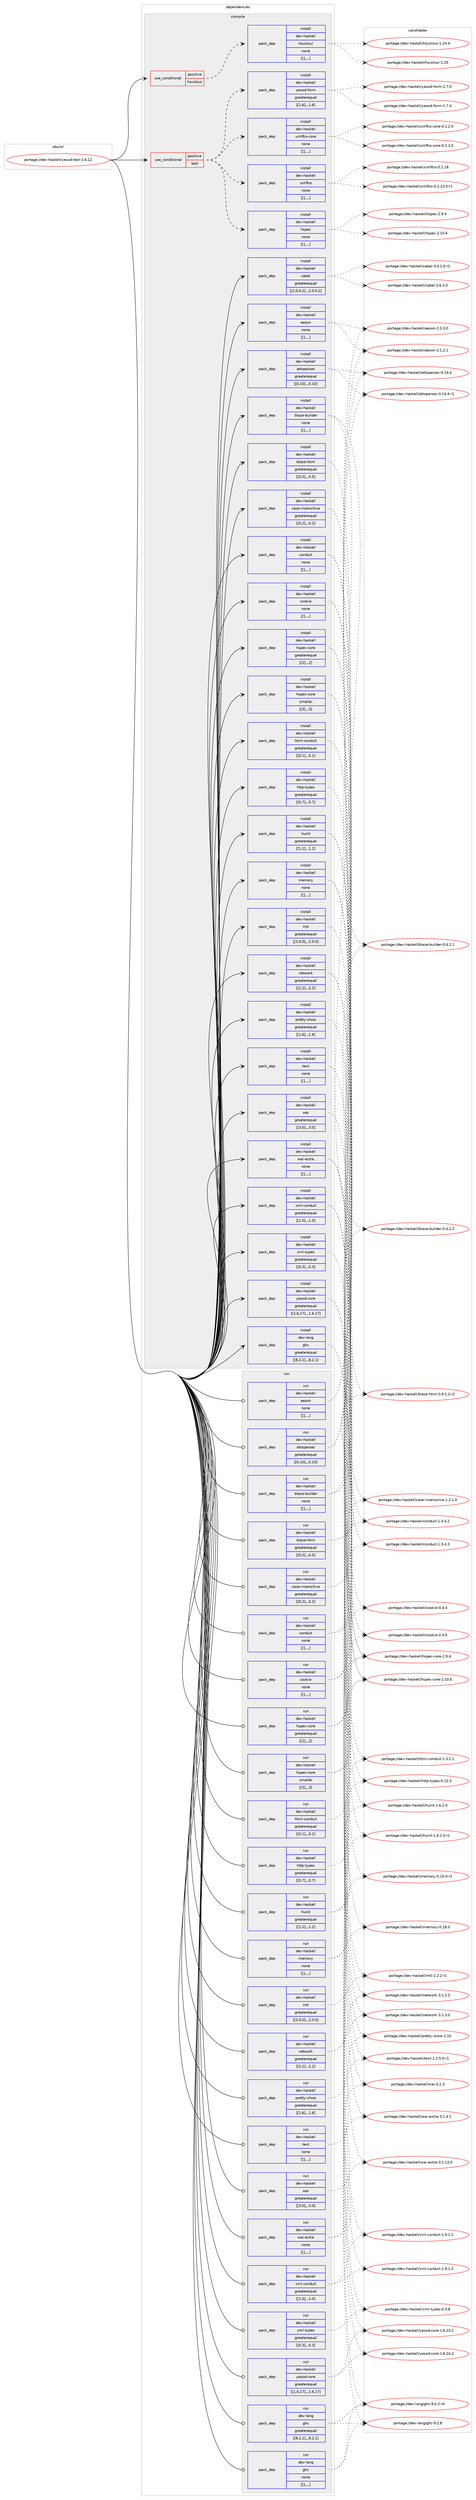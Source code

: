 digraph prolog {

# *************
# Graph options
# *************

newrank=true;
concentrate=true;
compound=true;
graph [rankdir=LR,fontname=Helvetica,fontsize=10,ranksep=1.5];#, ranksep=2.5, nodesep=0.2];
edge  [arrowhead=vee];
node  [fontname=Helvetica,fontsize=10];

# **********
# The ebuild
# **********

subgraph cluster_leftcol {
color=gray;
label=<<i>ebuild</i>>;
id [label="portage://dev-haskell/yesod-test-1.6.12", color=red, width=4, href="../dev-haskell/yesod-test-1.6.12.svg"];
}

# ****************
# The dependencies
# ****************

subgraph cluster_midcol {
color=gray;
label=<<i>dependencies</i>>;
subgraph cluster_compile {
fillcolor="#eeeeee";
style=filled;
label=<<i>compile</i>>;
subgraph cond23200 {
dependency95332 [label=<<TABLE BORDER="0" CELLBORDER="1" CELLSPACING="0" CELLPADDING="4"><TR><TD ROWSPAN="3" CELLPADDING="10">use_conditional</TD></TR><TR><TD>positive</TD></TR><TR><TD>hscolour</TD></TR></TABLE>>, shape=none, color=red];
subgraph pack71007 {
dependency95380 [label=<<TABLE BORDER="0" CELLBORDER="1" CELLSPACING="0" CELLPADDING="4" WIDTH="220"><TR><TD ROWSPAN="6" CELLPADDING="30">pack_dep</TD></TR><TR><TD WIDTH="110">install</TD></TR><TR><TD>dev-haskell</TD></TR><TR><TD>hscolour</TD></TR><TR><TD>none</TD></TR><TR><TD>[[],,,,]</TD></TR></TABLE>>, shape=none, color=blue];
}
dependency95332:e -> dependency95380:w [weight=20,style="dashed",arrowhead="vee"];
}
id:e -> dependency95332:w [weight=20,style="solid",arrowhead="vee"];
subgraph cond23212 {
dependency95449 [label=<<TABLE BORDER="0" CELLBORDER="1" CELLSPACING="0" CELLPADDING="4"><TR><TD ROWSPAN="3" CELLPADDING="10">use_conditional</TD></TR><TR><TD>positive</TD></TR><TR><TD>test</TD></TR></TABLE>>, shape=none, color=red];
subgraph pack71154 {
dependency95485 [label=<<TABLE BORDER="0" CELLBORDER="1" CELLSPACING="0" CELLPADDING="4" WIDTH="220"><TR><TD ROWSPAN="6" CELLPADDING="30">pack_dep</TD></TR><TR><TD WIDTH="110">install</TD></TR><TR><TD>dev-haskell</TD></TR><TR><TD>hspec</TD></TR><TR><TD>none</TD></TR><TR><TD>[[],,,,]</TD></TR></TABLE>>, shape=none, color=blue];
}
dependency95449:e -> dependency95485:w [weight=20,style="dashed",arrowhead="vee"];
subgraph pack71156 {
dependency95487 [label=<<TABLE BORDER="0" CELLBORDER="1" CELLSPACING="0" CELLPADDING="4" WIDTH="220"><TR><TD ROWSPAN="6" CELLPADDING="30">pack_dep</TD></TR><TR><TD WIDTH="110">install</TD></TR><TR><TD>dev-haskell</TD></TR><TR><TD>unliftio</TD></TR><TR><TD>none</TD></TR><TR><TD>[[],,,,]</TD></TR></TABLE>>, shape=none, color=blue];
}
dependency95449:e -> dependency95487:w [weight=20,style="dashed",arrowhead="vee"];
subgraph pack71160 {
dependency95549 [label=<<TABLE BORDER="0" CELLBORDER="1" CELLSPACING="0" CELLPADDING="4" WIDTH="220"><TR><TD ROWSPAN="6" CELLPADDING="30">pack_dep</TD></TR><TR><TD WIDTH="110">install</TD></TR><TR><TD>dev-haskell</TD></TR><TR><TD>unliftio-core</TD></TR><TR><TD>none</TD></TR><TR><TD>[[],,,,]</TD></TR></TABLE>>, shape=none, color=blue];
}
dependency95449:e -> dependency95549:w [weight=20,style="dashed",arrowhead="vee"];
subgraph pack71258 {
dependency95623 [label=<<TABLE BORDER="0" CELLBORDER="1" CELLSPACING="0" CELLPADDING="4" WIDTH="220"><TR><TD ROWSPAN="6" CELLPADDING="30">pack_dep</TD></TR><TR><TD WIDTH="110">install</TD></TR><TR><TD>dev-haskell</TD></TR><TR><TD>yesod-form</TD></TR><TR><TD>greaterequal</TD></TR><TR><TD>[[1,6],,,1.6]</TD></TR></TABLE>>, shape=none, color=blue];
}
dependency95449:e -> dependency95623:w [weight=20,style="dashed",arrowhead="vee"];
}
id:e -> dependency95449:w [weight=20,style="solid",arrowhead="vee"];
subgraph pack71284 {
dependency95644 [label=<<TABLE BORDER="0" CELLBORDER="1" CELLSPACING="0" CELLPADDING="4" WIDTH="220"><TR><TD ROWSPAN="6" CELLPADDING="30">pack_dep</TD></TR><TR><TD WIDTH="110">install</TD></TR><TR><TD>dev-haskell</TD></TR><TR><TD>aeson</TD></TR><TR><TD>none</TD></TR><TR><TD>[[],,,,]</TD></TR></TABLE>>, shape=none, color=blue];
}
id:e -> dependency95644:w [weight=20,style="solid",arrowhead="vee"];
subgraph pack71342 {
dependency95707 [label=<<TABLE BORDER="0" CELLBORDER="1" CELLSPACING="0" CELLPADDING="4" WIDTH="220"><TR><TD ROWSPAN="6" CELLPADDING="30">pack_dep</TD></TR><TR><TD WIDTH="110">install</TD></TR><TR><TD>dev-haskell</TD></TR><TR><TD>attoparsec</TD></TR><TR><TD>greaterequal</TD></TR><TR><TD>[[0,10],,,0.10]</TD></TR></TABLE>>, shape=none, color=blue];
}
id:e -> dependency95707:w [weight=20,style="solid",arrowhead="vee"];
subgraph pack71378 {
dependency95744 [label=<<TABLE BORDER="0" CELLBORDER="1" CELLSPACING="0" CELLPADDING="4" WIDTH="220"><TR><TD ROWSPAN="6" CELLPADDING="30">pack_dep</TD></TR><TR><TD WIDTH="110">install</TD></TR><TR><TD>dev-haskell</TD></TR><TR><TD>blaze-builder</TD></TR><TR><TD>none</TD></TR><TR><TD>[[],,,,]</TD></TR></TABLE>>, shape=none, color=blue];
}
id:e -> dependency95744:w [weight=20,style="solid",arrowhead="vee"];
subgraph pack71392 {
dependency95749 [label=<<TABLE BORDER="0" CELLBORDER="1" CELLSPACING="0" CELLPADDING="4" WIDTH="220"><TR><TD ROWSPAN="6" CELLPADDING="30">pack_dep</TD></TR><TR><TD WIDTH="110">install</TD></TR><TR><TD>dev-haskell</TD></TR><TR><TD>blaze-html</TD></TR><TR><TD>greaterequal</TD></TR><TR><TD>[[0,5],,,0.5]</TD></TR></TABLE>>, shape=none, color=blue];
}
id:e -> dependency95749:w [weight=20,style="solid",arrowhead="vee"];
subgraph pack71461 {
dependency95819 [label=<<TABLE BORDER="0" CELLBORDER="1" CELLSPACING="0" CELLPADDING="4" WIDTH="220"><TR><TD ROWSPAN="6" CELLPADDING="30">pack_dep</TD></TR><TR><TD WIDTH="110">install</TD></TR><TR><TD>dev-haskell</TD></TR><TR><TD>cabal</TD></TR><TR><TD>greaterequal</TD></TR><TR><TD>[[2,0,0,2],,,2.0.0.2]</TD></TR></TABLE>>, shape=none, color=blue];
}
id:e -> dependency95819:w [weight=20,style="solid",arrowhead="vee"];
subgraph pack71467 {
dependency95824 [label=<<TABLE BORDER="0" CELLBORDER="1" CELLSPACING="0" CELLPADDING="4" WIDTH="220"><TR><TD ROWSPAN="6" CELLPADDING="30">pack_dep</TD></TR><TR><TD WIDTH="110">install</TD></TR><TR><TD>dev-haskell</TD></TR><TR><TD>case-insensitive</TD></TR><TR><TD>greaterequal</TD></TR><TR><TD>[[0,2],,,0.2]</TD></TR></TABLE>>, shape=none, color=blue];
}
id:e -> dependency95824:w [weight=20,style="solid",arrowhead="vee"];
subgraph pack71471 {
dependency95839 [label=<<TABLE BORDER="0" CELLBORDER="1" CELLSPACING="0" CELLPADDING="4" WIDTH="220"><TR><TD ROWSPAN="6" CELLPADDING="30">pack_dep</TD></TR><TR><TD WIDTH="110">install</TD></TR><TR><TD>dev-haskell</TD></TR><TR><TD>conduit</TD></TR><TR><TD>none</TD></TR><TR><TD>[[],,,,]</TD></TR></TABLE>>, shape=none, color=blue];
}
id:e -> dependency95839:w [weight=20,style="solid",arrowhead="vee"];
subgraph pack71500 {
dependency95860 [label=<<TABLE BORDER="0" CELLBORDER="1" CELLSPACING="0" CELLPADDING="4" WIDTH="220"><TR><TD ROWSPAN="6" CELLPADDING="30">pack_dep</TD></TR><TR><TD WIDTH="110">install</TD></TR><TR><TD>dev-haskell</TD></TR><TR><TD>cookie</TD></TR><TR><TD>none</TD></TR><TR><TD>[[],,,,]</TD></TR></TABLE>>, shape=none, color=blue];
}
id:e -> dependency95860:w [weight=20,style="solid",arrowhead="vee"];
subgraph pack71538 {
dependency95903 [label=<<TABLE BORDER="0" CELLBORDER="1" CELLSPACING="0" CELLPADDING="4" WIDTH="220"><TR><TD ROWSPAN="6" CELLPADDING="30">pack_dep</TD></TR><TR><TD WIDTH="110">install</TD></TR><TR><TD>dev-haskell</TD></TR><TR><TD>hspec-core</TD></TR><TR><TD>greaterequal</TD></TR><TR><TD>[[2],,,2]</TD></TR></TABLE>>, shape=none, color=blue];
}
id:e -> dependency95903:w [weight=20,style="solid",arrowhead="vee"];
subgraph pack71541 {
dependency95907 [label=<<TABLE BORDER="0" CELLBORDER="1" CELLSPACING="0" CELLPADDING="4" WIDTH="220"><TR><TD ROWSPAN="6" CELLPADDING="30">pack_dep</TD></TR><TR><TD WIDTH="110">install</TD></TR><TR><TD>dev-haskell</TD></TR><TR><TD>hspec-core</TD></TR><TR><TD>smaller</TD></TR><TR><TD>[[3],,,3]</TD></TR></TABLE>>, shape=none, color=blue];
}
id:e -> dependency95907:w [weight=20,style="solid",arrowhead="vee"];
subgraph pack71574 {
dependency95968 [label=<<TABLE BORDER="0" CELLBORDER="1" CELLSPACING="0" CELLPADDING="4" WIDTH="220"><TR><TD ROWSPAN="6" CELLPADDING="30">pack_dep</TD></TR><TR><TD WIDTH="110">install</TD></TR><TR><TD>dev-haskell</TD></TR><TR><TD>html-conduit</TD></TR><TR><TD>greaterequal</TD></TR><TR><TD>[[0,1],,,0.1]</TD></TR></TABLE>>, shape=none, color=blue];
}
id:e -> dependency95968:w [weight=20,style="solid",arrowhead="vee"];
subgraph pack71621 {
dependency95993 [label=<<TABLE BORDER="0" CELLBORDER="1" CELLSPACING="0" CELLPADDING="4" WIDTH="220"><TR><TD ROWSPAN="6" CELLPADDING="30">pack_dep</TD></TR><TR><TD WIDTH="110">install</TD></TR><TR><TD>dev-haskell</TD></TR><TR><TD>http-types</TD></TR><TR><TD>greaterequal</TD></TR><TR><TD>[[0,7],,,0.7]</TD></TR></TABLE>>, shape=none, color=blue];
}
id:e -> dependency95993:w [weight=20,style="solid",arrowhead="vee"];
subgraph pack71627 {
dependency96031 [label=<<TABLE BORDER="0" CELLBORDER="1" CELLSPACING="0" CELLPADDING="4" WIDTH="220"><TR><TD ROWSPAN="6" CELLPADDING="30">pack_dep</TD></TR><TR><TD WIDTH="110">install</TD></TR><TR><TD>dev-haskell</TD></TR><TR><TD>hunit</TD></TR><TR><TD>greaterequal</TD></TR><TR><TD>[[1,2],,,1.2]</TD></TR></TABLE>>, shape=none, color=blue];
}
id:e -> dependency96031:w [weight=20,style="solid",arrowhead="vee"];
subgraph pack71724 {
dependency96107 [label=<<TABLE BORDER="0" CELLBORDER="1" CELLSPACING="0" CELLPADDING="4" WIDTH="220"><TR><TD ROWSPAN="6" CELLPADDING="30">pack_dep</TD></TR><TR><TD WIDTH="110">install</TD></TR><TR><TD>dev-haskell</TD></TR><TR><TD>memory</TD></TR><TR><TD>none</TD></TR><TR><TD>[[],,,,]</TD></TR></TABLE>>, shape=none, color=blue];
}
id:e -> dependency96107:w [weight=20,style="solid",arrowhead="vee"];
subgraph pack71728 {
dependency96110 [label=<<TABLE BORDER="0" CELLBORDER="1" CELLSPACING="0" CELLPADDING="4" WIDTH="220"><TR><TD ROWSPAN="6" CELLPADDING="30">pack_dep</TD></TR><TR><TD WIDTH="110">install</TD></TR><TR><TD>dev-haskell</TD></TR><TR><TD>mtl</TD></TR><TR><TD>greaterequal</TD></TR><TR><TD>[[2,0,0],,,2.0.0]</TD></TR></TABLE>>, shape=none, color=blue];
}
id:e -> dependency96110:w [weight=20,style="solid",arrowhead="vee"];
subgraph pack71741 {
dependency96164 [label=<<TABLE BORDER="0" CELLBORDER="1" CELLSPACING="0" CELLPADDING="4" WIDTH="220"><TR><TD ROWSPAN="6" CELLPADDING="30">pack_dep</TD></TR><TR><TD WIDTH="110">install</TD></TR><TR><TD>dev-haskell</TD></TR><TR><TD>network</TD></TR><TR><TD>greaterequal</TD></TR><TR><TD>[[2,2],,,2.2]</TD></TR></TABLE>>, shape=none, color=blue];
}
id:e -> dependency96164:w [weight=20,style="solid",arrowhead="vee"];
subgraph pack71796 {
dependency96205 [label=<<TABLE BORDER="0" CELLBORDER="1" CELLSPACING="0" CELLPADDING="4" WIDTH="220"><TR><TD ROWSPAN="6" CELLPADDING="30">pack_dep</TD></TR><TR><TD WIDTH="110">install</TD></TR><TR><TD>dev-haskell</TD></TR><TR><TD>pretty-show</TD></TR><TR><TD>greaterequal</TD></TR><TR><TD>[[1,6],,,1.6]</TD></TR></TABLE>>, shape=none, color=blue];
}
id:e -> dependency96205:w [weight=20,style="solid",arrowhead="vee"];
subgraph pack71834 {
dependency96280 [label=<<TABLE BORDER="0" CELLBORDER="1" CELLSPACING="0" CELLPADDING="4" WIDTH="220"><TR><TD ROWSPAN="6" CELLPADDING="30">pack_dep</TD></TR><TR><TD WIDTH="110">install</TD></TR><TR><TD>dev-haskell</TD></TR><TR><TD>text</TD></TR><TR><TD>none</TD></TR><TR><TD>[[],,,,]</TD></TR></TABLE>>, shape=none, color=blue];
}
id:e -> dependency96280:w [weight=20,style="solid",arrowhead="vee"];
subgraph pack71898 {
dependency96303 [label=<<TABLE BORDER="0" CELLBORDER="1" CELLSPACING="0" CELLPADDING="4" WIDTH="220"><TR><TD ROWSPAN="6" CELLPADDING="30">pack_dep</TD></TR><TR><TD WIDTH="110">install</TD></TR><TR><TD>dev-haskell</TD></TR><TR><TD>wai</TD></TR><TR><TD>greaterequal</TD></TR><TR><TD>[[3,0],,,3.0]</TD></TR></TABLE>>, shape=none, color=blue];
}
id:e -> dependency96303:w [weight=20,style="solid",arrowhead="vee"];
subgraph pack71930 {
dependency96403 [label=<<TABLE BORDER="0" CELLBORDER="1" CELLSPACING="0" CELLPADDING="4" WIDTH="220"><TR><TD ROWSPAN="6" CELLPADDING="30">pack_dep</TD></TR><TR><TD WIDTH="110">install</TD></TR><TR><TD>dev-haskell</TD></TR><TR><TD>wai-extra</TD></TR><TR><TD>none</TD></TR><TR><TD>[[],,,,]</TD></TR></TABLE>>, shape=none, color=blue];
}
id:e -> dependency96403:w [weight=20,style="solid",arrowhead="vee"];
subgraph pack72001 {
dependency96438 [label=<<TABLE BORDER="0" CELLBORDER="1" CELLSPACING="0" CELLPADDING="4" WIDTH="220"><TR><TD ROWSPAN="6" CELLPADDING="30">pack_dep</TD></TR><TR><TD WIDTH="110">install</TD></TR><TR><TD>dev-haskell</TD></TR><TR><TD>xml-conduit</TD></TR><TR><TD>greaterequal</TD></TR><TR><TD>[[1,0],,,1.0]</TD></TR></TABLE>>, shape=none, color=blue];
}
id:e -> dependency96438:w [weight=20,style="solid",arrowhead="vee"];
subgraph pack72071 {
dependency96523 [label=<<TABLE BORDER="0" CELLBORDER="1" CELLSPACING="0" CELLPADDING="4" WIDTH="220"><TR><TD ROWSPAN="6" CELLPADDING="30">pack_dep</TD></TR><TR><TD WIDTH="110">install</TD></TR><TR><TD>dev-haskell</TD></TR><TR><TD>xml-types</TD></TR><TR><TD>greaterequal</TD></TR><TR><TD>[[0,3],,,0.3]</TD></TR></TABLE>>, shape=none, color=blue];
}
id:e -> dependency96523:w [weight=20,style="solid",arrowhead="vee"];
subgraph pack72089 {
dependency96529 [label=<<TABLE BORDER="0" CELLBORDER="1" CELLSPACING="0" CELLPADDING="4" WIDTH="220"><TR><TD ROWSPAN="6" CELLPADDING="30">pack_dep</TD></TR><TR><TD WIDTH="110">install</TD></TR><TR><TD>dev-haskell</TD></TR><TR><TD>yesod-core</TD></TR><TR><TD>greaterequal</TD></TR><TR><TD>[[1,6,17],,,1.6.17]</TD></TR></TABLE>>, shape=none, color=blue];
}
id:e -> dependency96529:w [weight=20,style="solid",arrowhead="vee"];
subgraph pack72141 {
dependency96591 [label=<<TABLE BORDER="0" CELLBORDER="1" CELLSPACING="0" CELLPADDING="4" WIDTH="220"><TR><TD ROWSPAN="6" CELLPADDING="30">pack_dep</TD></TR><TR><TD WIDTH="110">install</TD></TR><TR><TD>dev-lang</TD></TR><TR><TD>ghc</TD></TR><TR><TD>greaterequal</TD></TR><TR><TD>[[8,2,1],,,8.2.1]</TD></TR></TABLE>>, shape=none, color=blue];
}
id:e -> dependency96591:w [weight=20,style="solid",arrowhead="vee"];
}
subgraph cluster_compileandrun {
fillcolor="#eeeeee";
style=filled;
label=<<i>compile and run</i>>;
}
subgraph cluster_run {
fillcolor="#eeeeee";
style=filled;
label=<<i>run</i>>;
subgraph pack72182 {
dependency96640 [label=<<TABLE BORDER="0" CELLBORDER="1" CELLSPACING="0" CELLPADDING="4" WIDTH="220"><TR><TD ROWSPAN="6" CELLPADDING="30">pack_dep</TD></TR><TR><TD WIDTH="110">run</TD></TR><TR><TD>dev-haskell</TD></TR><TR><TD>aeson</TD></TR><TR><TD>none</TD></TR><TR><TD>[[],,,,]</TD></TR></TABLE>>, shape=none, color=blue];
}
id:e -> dependency96640:w [weight=20,style="solid",arrowhead="odot"];
subgraph pack72214 {
dependency96685 [label=<<TABLE BORDER="0" CELLBORDER="1" CELLSPACING="0" CELLPADDING="4" WIDTH="220"><TR><TD ROWSPAN="6" CELLPADDING="30">pack_dep</TD></TR><TR><TD WIDTH="110">run</TD></TR><TR><TD>dev-haskell</TD></TR><TR><TD>attoparsec</TD></TR><TR><TD>greaterequal</TD></TR><TR><TD>[[0,10],,,0.10]</TD></TR></TABLE>>, shape=none, color=blue];
}
id:e -> dependency96685:w [weight=20,style="solid",arrowhead="odot"];
subgraph pack72258 {
dependency96723 [label=<<TABLE BORDER="0" CELLBORDER="1" CELLSPACING="0" CELLPADDING="4" WIDTH="220"><TR><TD ROWSPAN="6" CELLPADDING="30">pack_dep</TD></TR><TR><TD WIDTH="110">run</TD></TR><TR><TD>dev-haskell</TD></TR><TR><TD>blaze-builder</TD></TR><TR><TD>none</TD></TR><TR><TD>[[],,,,]</TD></TR></TABLE>>, shape=none, color=blue];
}
id:e -> dependency96723:w [weight=20,style="solid",arrowhead="odot"];
subgraph pack72260 {
dependency96733 [label=<<TABLE BORDER="0" CELLBORDER="1" CELLSPACING="0" CELLPADDING="4" WIDTH="220"><TR><TD ROWSPAN="6" CELLPADDING="30">pack_dep</TD></TR><TR><TD WIDTH="110">run</TD></TR><TR><TD>dev-haskell</TD></TR><TR><TD>blaze-html</TD></TR><TR><TD>greaterequal</TD></TR><TR><TD>[[0,5],,,0.5]</TD></TR></TABLE>>, shape=none, color=blue];
}
id:e -> dependency96733:w [weight=20,style="solid",arrowhead="odot"];
subgraph pack72282 {
dependency96750 [label=<<TABLE BORDER="0" CELLBORDER="1" CELLSPACING="0" CELLPADDING="4" WIDTH="220"><TR><TD ROWSPAN="6" CELLPADDING="30">pack_dep</TD></TR><TR><TD WIDTH="110">run</TD></TR><TR><TD>dev-haskell</TD></TR><TR><TD>case-insensitive</TD></TR><TR><TD>greaterequal</TD></TR><TR><TD>[[0,2],,,0.2]</TD></TR></TABLE>>, shape=none, color=blue];
}
id:e -> dependency96750:w [weight=20,style="solid",arrowhead="odot"];
subgraph pack72284 {
dependency96767 [label=<<TABLE BORDER="0" CELLBORDER="1" CELLSPACING="0" CELLPADDING="4" WIDTH="220"><TR><TD ROWSPAN="6" CELLPADDING="30">pack_dep</TD></TR><TR><TD WIDTH="110">run</TD></TR><TR><TD>dev-haskell</TD></TR><TR><TD>conduit</TD></TR><TR><TD>none</TD></TR><TR><TD>[[],,,,]</TD></TR></TABLE>>, shape=none, color=blue];
}
id:e -> dependency96767:w [weight=20,style="solid",arrowhead="odot"];
subgraph pack72306 {
dependency96790 [label=<<TABLE BORDER="0" CELLBORDER="1" CELLSPACING="0" CELLPADDING="4" WIDTH="220"><TR><TD ROWSPAN="6" CELLPADDING="30">pack_dep</TD></TR><TR><TD WIDTH="110">run</TD></TR><TR><TD>dev-haskell</TD></TR><TR><TD>cookie</TD></TR><TR><TD>none</TD></TR><TR><TD>[[],,,,]</TD></TR></TABLE>>, shape=none, color=blue];
}
id:e -> dependency96790:w [weight=20,style="solid",arrowhead="odot"];
subgraph pack72360 {
dependency96836 [label=<<TABLE BORDER="0" CELLBORDER="1" CELLSPACING="0" CELLPADDING="4" WIDTH="220"><TR><TD ROWSPAN="6" CELLPADDING="30">pack_dep</TD></TR><TR><TD WIDTH="110">run</TD></TR><TR><TD>dev-haskell</TD></TR><TR><TD>hspec-core</TD></TR><TR><TD>greaterequal</TD></TR><TR><TD>[[2],,,2]</TD></TR></TABLE>>, shape=none, color=blue];
}
id:e -> dependency96836:w [weight=20,style="solid",arrowhead="odot"];
subgraph pack72364 {
dependency96843 [label=<<TABLE BORDER="0" CELLBORDER="1" CELLSPACING="0" CELLPADDING="4" WIDTH="220"><TR><TD ROWSPAN="6" CELLPADDING="30">pack_dep</TD></TR><TR><TD WIDTH="110">run</TD></TR><TR><TD>dev-haskell</TD></TR><TR><TD>hspec-core</TD></TR><TR><TD>smaller</TD></TR><TR><TD>[[3],,,3]</TD></TR></TABLE>>, shape=none, color=blue];
}
id:e -> dependency96843:w [weight=20,style="solid",arrowhead="odot"];
subgraph pack72367 {
dependency96880 [label=<<TABLE BORDER="0" CELLBORDER="1" CELLSPACING="0" CELLPADDING="4" WIDTH="220"><TR><TD ROWSPAN="6" CELLPADDING="30">pack_dep</TD></TR><TR><TD WIDTH="110">run</TD></TR><TR><TD>dev-haskell</TD></TR><TR><TD>html-conduit</TD></TR><TR><TD>greaterequal</TD></TR><TR><TD>[[0,1],,,0.1]</TD></TR></TABLE>>, shape=none, color=blue];
}
id:e -> dependency96880:w [weight=20,style="solid",arrowhead="odot"];
subgraph pack72404 {
dependency96899 [label=<<TABLE BORDER="0" CELLBORDER="1" CELLSPACING="0" CELLPADDING="4" WIDTH="220"><TR><TD ROWSPAN="6" CELLPADDING="30">pack_dep</TD></TR><TR><TD WIDTH="110">run</TD></TR><TR><TD>dev-haskell</TD></TR><TR><TD>http-types</TD></TR><TR><TD>greaterequal</TD></TR><TR><TD>[[0,7],,,0.7]</TD></TR></TABLE>>, shape=none, color=blue];
}
id:e -> dependency96899:w [weight=20,style="solid",arrowhead="odot"];
subgraph pack72444 {
dependency96948 [label=<<TABLE BORDER="0" CELLBORDER="1" CELLSPACING="0" CELLPADDING="4" WIDTH="220"><TR><TD ROWSPAN="6" CELLPADDING="30">pack_dep</TD></TR><TR><TD WIDTH="110">run</TD></TR><TR><TD>dev-haskell</TD></TR><TR><TD>hunit</TD></TR><TR><TD>greaterequal</TD></TR><TR><TD>[[1,2],,,1.2]</TD></TR></TABLE>>, shape=none, color=blue];
}
id:e -> dependency96948:w [weight=20,style="solid",arrowhead="odot"];
subgraph pack72502 {
dependency97005 [label=<<TABLE BORDER="0" CELLBORDER="1" CELLSPACING="0" CELLPADDING="4" WIDTH="220"><TR><TD ROWSPAN="6" CELLPADDING="30">pack_dep</TD></TR><TR><TD WIDTH="110">run</TD></TR><TR><TD>dev-haskell</TD></TR><TR><TD>memory</TD></TR><TR><TD>none</TD></TR><TR><TD>[[],,,,]</TD></TR></TABLE>>, shape=none, color=blue];
}
id:e -> dependency97005:w [weight=20,style="solid",arrowhead="odot"];
subgraph pack72507 {
dependency97016 [label=<<TABLE BORDER="0" CELLBORDER="1" CELLSPACING="0" CELLPADDING="4" WIDTH="220"><TR><TD ROWSPAN="6" CELLPADDING="30">pack_dep</TD></TR><TR><TD WIDTH="110">run</TD></TR><TR><TD>dev-haskell</TD></TR><TR><TD>mtl</TD></TR><TR><TD>greaterequal</TD></TR><TR><TD>[[2,0,0],,,2.0.0]</TD></TR></TABLE>>, shape=none, color=blue];
}
id:e -> dependency97016:w [weight=20,style="solid",arrowhead="odot"];
subgraph pack72527 {
dependency97051 [label=<<TABLE BORDER="0" CELLBORDER="1" CELLSPACING="0" CELLPADDING="4" WIDTH="220"><TR><TD ROWSPAN="6" CELLPADDING="30">pack_dep</TD></TR><TR><TD WIDTH="110">run</TD></TR><TR><TD>dev-haskell</TD></TR><TR><TD>network</TD></TR><TR><TD>greaterequal</TD></TR><TR><TD>[[2,2],,,2.2]</TD></TR></TABLE>>, shape=none, color=blue];
}
id:e -> dependency97051:w [weight=20,style="solid",arrowhead="odot"];
subgraph pack72556 {
dependency97072 [label=<<TABLE BORDER="0" CELLBORDER="1" CELLSPACING="0" CELLPADDING="4" WIDTH="220"><TR><TD ROWSPAN="6" CELLPADDING="30">pack_dep</TD></TR><TR><TD WIDTH="110">run</TD></TR><TR><TD>dev-haskell</TD></TR><TR><TD>pretty-show</TD></TR><TR><TD>greaterequal</TD></TR><TR><TD>[[1,6],,,1.6]</TD></TR></TABLE>>, shape=none, color=blue];
}
id:e -> dependency97072:w [weight=20,style="solid",arrowhead="odot"];
subgraph pack72560 {
dependency97088 [label=<<TABLE BORDER="0" CELLBORDER="1" CELLSPACING="0" CELLPADDING="4" WIDTH="220"><TR><TD ROWSPAN="6" CELLPADDING="30">pack_dep</TD></TR><TR><TD WIDTH="110">run</TD></TR><TR><TD>dev-haskell</TD></TR><TR><TD>text</TD></TR><TR><TD>none</TD></TR><TR><TD>[[],,,,]</TD></TR></TABLE>>, shape=none, color=blue];
}
id:e -> dependency97088:w [weight=20,style="solid",arrowhead="odot"];
subgraph pack72573 {
dependency97115 [label=<<TABLE BORDER="0" CELLBORDER="1" CELLSPACING="0" CELLPADDING="4" WIDTH="220"><TR><TD ROWSPAN="6" CELLPADDING="30">pack_dep</TD></TR><TR><TD WIDTH="110">run</TD></TR><TR><TD>dev-haskell</TD></TR><TR><TD>wai</TD></TR><TR><TD>greaterequal</TD></TR><TR><TD>[[3,0],,,3.0]</TD></TR></TABLE>>, shape=none, color=blue];
}
id:e -> dependency97115:w [weight=20,style="solid",arrowhead="odot"];
subgraph pack72594 {
dependency97142 [label=<<TABLE BORDER="0" CELLBORDER="1" CELLSPACING="0" CELLPADDING="4" WIDTH="220"><TR><TD ROWSPAN="6" CELLPADDING="30">pack_dep</TD></TR><TR><TD WIDTH="110">run</TD></TR><TR><TD>dev-haskell</TD></TR><TR><TD>wai-extra</TD></TR><TR><TD>none</TD></TR><TR><TD>[[],,,,]</TD></TR></TABLE>>, shape=none, color=blue];
}
id:e -> dependency97142:w [weight=20,style="solid",arrowhead="odot"];
subgraph pack72617 {
dependency97159 [label=<<TABLE BORDER="0" CELLBORDER="1" CELLSPACING="0" CELLPADDING="4" WIDTH="220"><TR><TD ROWSPAN="6" CELLPADDING="30">pack_dep</TD></TR><TR><TD WIDTH="110">run</TD></TR><TR><TD>dev-haskell</TD></TR><TR><TD>xml-conduit</TD></TR><TR><TD>greaterequal</TD></TR><TR><TD>[[1,0],,,1.0]</TD></TR></TABLE>>, shape=none, color=blue];
}
id:e -> dependency97159:w [weight=20,style="solid",arrowhead="odot"];
subgraph pack72634 {
dependency97183 [label=<<TABLE BORDER="0" CELLBORDER="1" CELLSPACING="0" CELLPADDING="4" WIDTH="220"><TR><TD ROWSPAN="6" CELLPADDING="30">pack_dep</TD></TR><TR><TD WIDTH="110">run</TD></TR><TR><TD>dev-haskell</TD></TR><TR><TD>xml-types</TD></TR><TR><TD>greaterequal</TD></TR><TR><TD>[[0,3],,,0.3]</TD></TR></TABLE>>, shape=none, color=blue];
}
id:e -> dependency97183:w [weight=20,style="solid",arrowhead="odot"];
subgraph pack72656 {
dependency97187 [label=<<TABLE BORDER="0" CELLBORDER="1" CELLSPACING="0" CELLPADDING="4" WIDTH="220"><TR><TD ROWSPAN="6" CELLPADDING="30">pack_dep</TD></TR><TR><TD WIDTH="110">run</TD></TR><TR><TD>dev-haskell</TD></TR><TR><TD>yesod-core</TD></TR><TR><TD>greaterequal</TD></TR><TR><TD>[[1,6,17],,,1.6.17]</TD></TR></TABLE>>, shape=none, color=blue];
}
id:e -> dependency97187:w [weight=20,style="solid",arrowhead="odot"];
subgraph pack72683 {
dependency97222 [label=<<TABLE BORDER="0" CELLBORDER="1" CELLSPACING="0" CELLPADDING="4" WIDTH="220"><TR><TD ROWSPAN="6" CELLPADDING="30">pack_dep</TD></TR><TR><TD WIDTH="110">run</TD></TR><TR><TD>dev-lang</TD></TR><TR><TD>ghc</TD></TR><TR><TD>greaterequal</TD></TR><TR><TD>[[8,2,1],,,8.2.1]</TD></TR></TABLE>>, shape=none, color=blue];
}
id:e -> dependency97222:w [weight=20,style="solid",arrowhead="odot"];
subgraph pack72686 {
dependency97239 [label=<<TABLE BORDER="0" CELLBORDER="1" CELLSPACING="0" CELLPADDING="4" WIDTH="220"><TR><TD ROWSPAN="6" CELLPADDING="30">pack_dep</TD></TR><TR><TD WIDTH="110">run</TD></TR><TR><TD>dev-lang</TD></TR><TR><TD>ghc</TD></TR><TR><TD>none</TD></TR><TR><TD>[[],,,,]</TD></TR></TABLE>>, shape=none, color=blue];
}
id:e -> dependency97239:w [weight=20,style="solid",arrowhead="odot"];
}
}

# **************
# The candidates
# **************

subgraph cluster_choices {
rank=same;
color=gray;
label=<<i>candidates</i>>;

subgraph choice71613 {
color=black;
nodesep=1;
choice100101118451049711510710110810847104115991111081111171144549465053 [label="portage://dev-haskell/hscolour-1.25", color=red, width=4,href="../dev-haskell/hscolour-1.25.svg"];
choice1001011184510497115107101108108471041159911110811111711445494650524652 [label="portage://dev-haskell/hscolour-1.24.4", color=red, width=4,href="../dev-haskell/hscolour-1.24.4.svg"];
dependency95380:e -> choice100101118451049711510710110810847104115991111081111171144549465053:w [style=dotted,weight="100"];
dependency95380:e -> choice1001011184510497115107101108108471041159911110811111711445494650524652:w [style=dotted,weight="100"];
}
subgraph choice71636 {
color=black;
nodesep=1;
choice1001011184510497115107101108108471041151121019945504649484654 [label="portage://dev-haskell/hspec-2.10.6", color=red, width=4,href="../dev-haskell/hspec-2.10.6.svg"];
choice10010111845104971151071011081084710411511210199455046574652 [label="portage://dev-haskell/hspec-2.9.4", color=red, width=4,href="../dev-haskell/hspec-2.9.4.svg"];
dependency95485:e -> choice1001011184510497115107101108108471041151121019945504649484654:w [style=dotted,weight="100"];
dependency95485:e -> choice10010111845104971151071011081084710411511210199455046574652:w [style=dotted,weight="100"];
}
subgraph choice71683 {
color=black;
nodesep=1;
choice1001011184510497115107101108108471171101081051021161051114548465046505146484511449 [label="portage://dev-haskell/unliftio-0.2.23.0-r1", color=red, width=4,href="../dev-haskell/unliftio-0.2.23.0-r1.svg"];
choice10010111845104971151071011081084711711010810510211610511145484650464956 [label="portage://dev-haskell/unliftio-0.2.18", color=red, width=4,href="../dev-haskell/unliftio-0.2.18.svg"];
dependency95487:e -> choice1001011184510497115107101108108471171101081051021161051114548465046505146484511449:w [style=dotted,weight="100"];
dependency95487:e -> choice10010111845104971151071011081084711711010810510211610511145484650464956:w [style=dotted,weight="100"];
}
subgraph choice71687 {
color=black;
nodesep=1;
choice10010111845104971151071011081084711711010810510211610511145991111141014548465046494648 [label="portage://dev-haskell/unliftio-core-0.2.1.0", color=red, width=4,href="../dev-haskell/unliftio-core-0.2.1.0.svg"];
choice10010111845104971151071011081084711711010810510211610511145991111141014548464946504648 [label="portage://dev-haskell/unliftio-core-0.1.2.0", color=red, width=4,href="../dev-haskell/unliftio-core-0.1.2.0.svg"];
dependency95549:e -> choice10010111845104971151071011081084711711010810510211610511145991111141014548465046494648:w [style=dotted,weight="100"];
dependency95549:e -> choice10010111845104971151071011081084711711010810510211610511145991111141014548464946504648:w [style=dotted,weight="100"];
}
subgraph choice71743 {
color=black;
nodesep=1;
choice10010111845104971151071011081084712110111511110045102111114109454946554652 [label="portage://dev-haskell/yesod-form-1.7.4", color=red, width=4,href="../dev-haskell/yesod-form-1.7.4.svg"];
choice10010111845104971151071011081084712110111511110045102111114109454946554648 [label="portage://dev-haskell/yesod-form-1.7.0", color=red, width=4,href="../dev-haskell/yesod-form-1.7.0.svg"];
dependency95623:e -> choice10010111845104971151071011081084712110111511110045102111114109454946554652:w [style=dotted,weight="100"];
dependency95623:e -> choice10010111845104971151071011081084712110111511110045102111114109454946554648:w [style=dotted,weight="100"];
}
subgraph choice71765 {
color=black;
nodesep=1;
choice100101118451049711510710110810847971011151111104550464946504649 [label="portage://dev-haskell/aeson-2.1.2.1", color=red, width=4,href="../dev-haskell/aeson-2.1.2.1.svg"];
choice100101118451049711510710110810847971011151111104550464846514648 [label="portage://dev-haskell/aeson-2.0.3.0", color=red, width=4,href="../dev-haskell/aeson-2.0.3.0.svg"];
dependency95644:e -> choice100101118451049711510710110810847971011151111104550464946504649:w [style=dotted,weight="100"];
dependency95644:e -> choice100101118451049711510710110810847971011151111104550464846514648:w [style=dotted,weight="100"];
}
subgraph choice71769 {
color=black;
nodesep=1;
choice100101118451049711510710110810847971161161111129711411510199454846495246524511449 [label="portage://dev-haskell/attoparsec-0.14.4-r1", color=red, width=4,href="../dev-haskell/attoparsec-0.14.4-r1.svg"];
choice10010111845104971151071011081084797116116111112971141151019945484649524652 [label="portage://dev-haskell/attoparsec-0.14.4", color=red, width=4,href="../dev-haskell/attoparsec-0.14.4.svg"];
dependency95707:e -> choice100101118451049711510710110810847971161161111129711411510199454846495246524511449:w [style=dotted,weight="100"];
dependency95707:e -> choice10010111845104971151071011081084797116116111112971141151019945484649524652:w [style=dotted,weight="100"];
}
subgraph choice71772 {
color=black;
nodesep=1;
choice100101118451049711510710110810847981089712210145981171051081001011144548465246504650 [label="portage://dev-haskell/blaze-builder-0.4.2.2", color=red, width=4,href="../dev-haskell/blaze-builder-0.4.2.2.svg"];
choice100101118451049711510710110810847981089712210145981171051081001011144548465246504649 [label="portage://dev-haskell/blaze-builder-0.4.2.1", color=red, width=4,href="../dev-haskell/blaze-builder-0.4.2.1.svg"];
dependency95744:e -> choice100101118451049711510710110810847981089712210145981171051081001011144548465246504650:w [style=dotted,weight="100"];
dependency95744:e -> choice100101118451049711510710110810847981089712210145981171051081001011144548465246504649:w [style=dotted,weight="100"];
}
subgraph choice71820 {
color=black;
nodesep=1;
choice10010111845104971151071011081084798108971221014510411610910845484657464946504511450 [label="portage://dev-haskell/blaze-html-0.9.1.2-r2", color=red, width=4,href="../dev-haskell/blaze-html-0.9.1.2-r2.svg"];
dependency95749:e -> choice10010111845104971151071011081084798108971221014510411610910845484657464946504511450:w [style=dotted,weight="100"];
}
subgraph choice71850 {
color=black;
nodesep=1;
choice100101118451049711510710110810847999798971084551465446514648 [label="portage://dev-haskell/cabal-3.6.3.0", color=red, width=4,href="../dev-haskell/cabal-3.6.3.0.svg"];
choice1001011184510497115107101108108479997989710845514652464946484511449 [label="portage://dev-haskell/cabal-3.4.1.0-r1", color=red, width=4,href="../dev-haskell/cabal-3.4.1.0-r1.svg"];
dependency95819:e -> choice100101118451049711510710110810847999798971084551465446514648:w [style=dotted,weight="100"];
dependency95819:e -> choice1001011184510497115107101108108479997989710845514652464946484511449:w [style=dotted,weight="100"];
}
subgraph choice71879 {
color=black;
nodesep=1;
choice1001011184510497115107101108108479997115101451051101151011101151051161051181014549465046494648 [label="portage://dev-haskell/case-insensitive-1.2.1.0", color=red, width=4,href="../dev-haskell/case-insensitive-1.2.1.0.svg"];
dependency95824:e -> choice1001011184510497115107101108108479997115101451051101151011101151051161051181014549465046494648:w [style=dotted,weight="100"];
}
subgraph choice71906 {
color=black;
nodesep=1;
choice100101118451049711510710110810847991111101001171051164549465146524651 [label="portage://dev-haskell/conduit-1.3.4.3", color=red, width=4,href="../dev-haskell/conduit-1.3.4.3.svg"];
choice100101118451049711510710110810847991111101001171051164549465146524650 [label="portage://dev-haskell/conduit-1.3.4.2", color=red, width=4,href="../dev-haskell/conduit-1.3.4.2.svg"];
dependency95839:e -> choice100101118451049711510710110810847991111101001171051164549465146524651:w [style=dotted,weight="100"];
dependency95839:e -> choice100101118451049711510710110810847991111101001171051164549465146524650:w [style=dotted,weight="100"];
}
subgraph choice71934 {
color=black;
nodesep=1;
choice10010111845104971151071011081084799111111107105101454846524653 [label="portage://dev-haskell/cookie-0.4.5", color=red, width=4,href="../dev-haskell/cookie-0.4.5.svg"];
choice10010111845104971151071011081084799111111107105101454846524652 [label="portage://dev-haskell/cookie-0.4.4", color=red, width=4,href="../dev-haskell/cookie-0.4.4.svg"];
dependency95860:e -> choice10010111845104971151071011081084799111111107105101454846524653:w [style=dotted,weight="100"];
dependency95860:e -> choice10010111845104971151071011081084799111111107105101454846524652:w [style=dotted,weight="100"];
}
subgraph choice71943 {
color=black;
nodesep=1;
choice10010111845104971151071011081084710411511210199459911111410145504649484654 [label="portage://dev-haskell/hspec-core-2.10.6", color=red, width=4,href="../dev-haskell/hspec-core-2.10.6.svg"];
choice100101118451049711510710110810847104115112101994599111114101455046574652 [label="portage://dev-haskell/hspec-core-2.9.4", color=red, width=4,href="../dev-haskell/hspec-core-2.9.4.svg"];
dependency95903:e -> choice10010111845104971151071011081084710411511210199459911111410145504649484654:w [style=dotted,weight="100"];
dependency95903:e -> choice100101118451049711510710110810847104115112101994599111114101455046574652:w [style=dotted,weight="100"];
}
subgraph choice71958 {
color=black;
nodesep=1;
choice10010111845104971151071011081084710411511210199459911111410145504649484654 [label="portage://dev-haskell/hspec-core-2.10.6", color=red, width=4,href="../dev-haskell/hspec-core-2.10.6.svg"];
choice100101118451049711510710110810847104115112101994599111114101455046574652 [label="portage://dev-haskell/hspec-core-2.9.4", color=red, width=4,href="../dev-haskell/hspec-core-2.9.4.svg"];
dependency95907:e -> choice10010111845104971151071011081084710411511210199459911111410145504649484654:w [style=dotted,weight="100"];
dependency95907:e -> choice100101118451049711510710110810847104115112101994599111114101455046574652:w [style=dotted,weight="100"];
}
subgraph choice71979 {
color=black;
nodesep=1;
choice10010111845104971151071011081084710411610910845991111101001171051164549465146504649 [label="portage://dev-haskell/html-conduit-1.3.2.1", color=red, width=4,href="../dev-haskell/html-conduit-1.3.2.1.svg"];
dependency95968:e -> choice10010111845104971151071011081084710411610910845991111101001171051164549465146504649:w [style=dotted,weight="100"];
}
subgraph choice72210 {
color=black;
nodesep=1;
choice1001011184510497115107101108108471041161161124511612111210111545484649504651 [label="portage://dev-haskell/http-types-0.12.3", color=red, width=4,href="../dev-haskell/http-types-0.12.3.svg"];
dependency95993:e -> choice1001011184510497115107101108108471041161161124511612111210111545484649504651:w [style=dotted,weight="100"];
}
subgraph choice72265 {
color=black;
nodesep=1;
choice10010111845104971151071011081084710411711010511645494654465046484511449 [label="portage://dev-haskell/hunit-1.6.2.0-r1", color=red, width=4,href="../dev-haskell/hunit-1.6.2.0-r1.svg"];
choice1001011184510497115107101108108471041171101051164549465446504648 [label="portage://dev-haskell/hunit-1.6.2.0", color=red, width=4,href="../dev-haskell/hunit-1.6.2.0.svg"];
dependency96031:e -> choice10010111845104971151071011081084710411711010511645494654465046484511449:w [style=dotted,weight="100"];
dependency96031:e -> choice1001011184510497115107101108108471041171101051164549465446504648:w [style=dotted,weight="100"];
}
subgraph choice72281 {
color=black;
nodesep=1;
choice10010111845104971151071011081084710910110911111412145484649564648 [label="portage://dev-haskell/memory-0.18.0", color=red, width=4,href="../dev-haskell/memory-0.18.0.svg"];
choice100101118451049711510710110810847109101109111114121454846495346484511449 [label="portage://dev-haskell/memory-0.15.0-r1", color=red, width=4,href="../dev-haskell/memory-0.15.0-r1.svg"];
dependency96107:e -> choice10010111845104971151071011081084710910110911111412145484649564648:w [style=dotted,weight="100"];
dependency96107:e -> choice100101118451049711510710110810847109101109111114121454846495346484511449:w [style=dotted,weight="100"];
}
subgraph choice72347 {
color=black;
nodesep=1;
choice1001011184510497115107101108108471091161084550465046504511449 [label="portage://dev-haskell/mtl-2.2.2-r1", color=red, width=4,href="../dev-haskell/mtl-2.2.2-r1.svg"];
dependency96110:e -> choice1001011184510497115107101108108471091161084550465046504511449:w [style=dotted,weight="100"];
}
subgraph choice72412 {
color=black;
nodesep=1;
choice1001011184510497115107101108108471101011161191111141074551464946514648 [label="portage://dev-haskell/network-3.1.3.0", color=red, width=4,href="../dev-haskell/network-3.1.3.0.svg"];
choice1001011184510497115107101108108471101011161191111141074551464946504653 [label="portage://dev-haskell/network-3.1.2.5", color=red, width=4,href="../dev-haskell/network-3.1.2.5.svg"];
dependency96164:e -> choice1001011184510497115107101108108471101011161191111141074551464946514648:w [style=dotted,weight="100"];
dependency96164:e -> choice1001011184510497115107101108108471101011161191111141074551464946504653:w [style=dotted,weight="100"];
}
subgraph choice72434 {
color=black;
nodesep=1;
choice100101118451049711510710110810847112114101116116121451151041111194549464948 [label="portage://dev-haskell/pretty-show-1.10", color=red, width=4,href="../dev-haskell/pretty-show-1.10.svg"];
dependency96205:e -> choice100101118451049711510710110810847112114101116116121451151041111194549464948:w [style=dotted,weight="100"];
}
subgraph choice72435 {
color=black;
nodesep=1;
choice10010111845104971151071011081084711610112011645494650465346484511449 [label="portage://dev-haskell/text-1.2.5.0-r1", color=red, width=4,href="../dev-haskell/text-1.2.5.0-r1.svg"];
dependency96280:e -> choice10010111845104971151071011081084711610112011645494650465346484511449:w [style=dotted,weight="100"];
}
subgraph choice72438 {
color=black;
nodesep=1;
choice10010111845104971151071011081084711997105455146504651 [label="portage://dev-haskell/wai-3.2.3", color=red, width=4,href="../dev-haskell/wai-3.2.3.svg"];
dependency96303:e -> choice10010111845104971151071011081084711997105455146504651:w [style=dotted,weight="100"];
}
subgraph choice72439 {
color=black;
nodesep=1;
choice100101118451049711510710110810847119971054510112011611497455146494649514648 [label="portage://dev-haskell/wai-extra-3.1.13.0", color=red, width=4,href="../dev-haskell/wai-extra-3.1.13.0.svg"];
choice1001011184510497115107101108108471199710545101120116114974551464946524649 [label="portage://dev-haskell/wai-extra-3.1.4.1", color=red, width=4,href="../dev-haskell/wai-extra-3.1.4.1.svg"];
dependency96403:e -> choice100101118451049711510710110810847119971054510112011611497455146494649514648:w [style=dotted,weight="100"];
dependency96403:e -> choice1001011184510497115107101108108471199710545101120116114974551464946524649:w [style=dotted,weight="100"];
}
subgraph choice72441 {
color=black;
nodesep=1;
choice10010111845104971151071011081084712010910845991111101001171051164549465746494651 [label="portage://dev-haskell/xml-conduit-1.9.1.3", color=red, width=4,href="../dev-haskell/xml-conduit-1.9.1.3.svg"];
choice10010111845104971151071011081084712010910845991111101001171051164549465746494649 [label="portage://dev-haskell/xml-conduit-1.9.1.1", color=red, width=4,href="../dev-haskell/xml-conduit-1.9.1.1.svg"];
dependency96438:e -> choice10010111845104971151071011081084712010910845991111101001171051164549465746494651:w [style=dotted,weight="100"];
dependency96438:e -> choice10010111845104971151071011081084712010910845991111101001171051164549465746494649:w [style=dotted,weight="100"];
}
subgraph choice72449 {
color=black;
nodesep=1;
choice10010111845104971151071011081084712010910845116121112101115454846514656 [label="portage://dev-haskell/xml-types-0.3.8", color=red, width=4,href="../dev-haskell/xml-types-0.3.8.svg"];
dependency96523:e -> choice10010111845104971151071011081084712010910845116121112101115454846514656:w [style=dotted,weight="100"];
}
subgraph choice72476 {
color=black;
nodesep=1;
choice1001011184510497115107101108108471211011151111004599111114101454946544650524650 [label="portage://dev-haskell/yesod-core-1.6.24.2", color=red, width=4,href="../dev-haskell/yesod-core-1.6.24.2.svg"];
choice1001011184510497115107101108108471211011151111004599111114101454946544650514649 [label="portage://dev-haskell/yesod-core-1.6.23.1", color=red, width=4,href="../dev-haskell/yesod-core-1.6.23.1.svg"];
dependency96529:e -> choice1001011184510497115107101108108471211011151111004599111114101454946544650524650:w [style=dotted,weight="100"];
dependency96529:e -> choice1001011184510497115107101108108471211011151111004599111114101454946544650514649:w [style=dotted,weight="100"];
}
subgraph choice72477 {
color=black;
nodesep=1;
choice10010111845108971101034710310499455746504656 [label="portage://dev-lang/ghc-9.2.8", color=red, width=4,href="../dev-lang/ghc-9.2.8.svg"];
choice100101118451089711010347103104994557464846504511452 [label="portage://dev-lang/ghc-9.0.2-r4", color=red, width=4,href="../dev-lang/ghc-9.0.2-r4.svg"];
dependency96591:e -> choice10010111845108971101034710310499455746504656:w [style=dotted,weight="100"];
dependency96591:e -> choice100101118451089711010347103104994557464846504511452:w [style=dotted,weight="100"];
}
subgraph choice72528 {
color=black;
nodesep=1;
choice100101118451049711510710110810847971011151111104550464946504649 [label="portage://dev-haskell/aeson-2.1.2.1", color=red, width=4,href="../dev-haskell/aeson-2.1.2.1.svg"];
choice100101118451049711510710110810847971011151111104550464846514648 [label="portage://dev-haskell/aeson-2.0.3.0", color=red, width=4,href="../dev-haskell/aeson-2.0.3.0.svg"];
dependency96640:e -> choice100101118451049711510710110810847971011151111104550464946504649:w [style=dotted,weight="100"];
dependency96640:e -> choice100101118451049711510710110810847971011151111104550464846514648:w [style=dotted,weight="100"];
}
subgraph choice72549 {
color=black;
nodesep=1;
choice100101118451049711510710110810847971161161111129711411510199454846495246524511449 [label="portage://dev-haskell/attoparsec-0.14.4-r1", color=red, width=4,href="../dev-haskell/attoparsec-0.14.4-r1.svg"];
choice10010111845104971151071011081084797116116111112971141151019945484649524652 [label="portage://dev-haskell/attoparsec-0.14.4", color=red, width=4,href="../dev-haskell/attoparsec-0.14.4.svg"];
dependency96685:e -> choice100101118451049711510710110810847971161161111129711411510199454846495246524511449:w [style=dotted,weight="100"];
dependency96685:e -> choice10010111845104971151071011081084797116116111112971141151019945484649524652:w [style=dotted,weight="100"];
}
subgraph choice72623 {
color=black;
nodesep=1;
choice100101118451049711510710110810847981089712210145981171051081001011144548465246504650 [label="portage://dev-haskell/blaze-builder-0.4.2.2", color=red, width=4,href="../dev-haskell/blaze-builder-0.4.2.2.svg"];
choice100101118451049711510710110810847981089712210145981171051081001011144548465246504649 [label="portage://dev-haskell/blaze-builder-0.4.2.1", color=red, width=4,href="../dev-haskell/blaze-builder-0.4.2.1.svg"];
dependency96723:e -> choice100101118451049711510710110810847981089712210145981171051081001011144548465246504650:w [style=dotted,weight="100"];
dependency96723:e -> choice100101118451049711510710110810847981089712210145981171051081001011144548465246504649:w [style=dotted,weight="100"];
}
subgraph choice72627 {
color=black;
nodesep=1;
choice10010111845104971151071011081084798108971221014510411610910845484657464946504511450 [label="portage://dev-haskell/blaze-html-0.9.1.2-r2", color=red, width=4,href="../dev-haskell/blaze-html-0.9.1.2-r2.svg"];
dependency96733:e -> choice10010111845104971151071011081084798108971221014510411610910845484657464946504511450:w [style=dotted,weight="100"];
}
subgraph choice72631 {
color=black;
nodesep=1;
choice1001011184510497115107101108108479997115101451051101151011101151051161051181014549465046494648 [label="portage://dev-haskell/case-insensitive-1.2.1.0", color=red, width=4,href="../dev-haskell/case-insensitive-1.2.1.0.svg"];
dependency96750:e -> choice1001011184510497115107101108108479997115101451051101151011101151051161051181014549465046494648:w [style=dotted,weight="100"];
}
subgraph choice72633 {
color=black;
nodesep=1;
choice100101118451049711510710110810847991111101001171051164549465146524651 [label="portage://dev-haskell/conduit-1.3.4.3", color=red, width=4,href="../dev-haskell/conduit-1.3.4.3.svg"];
choice100101118451049711510710110810847991111101001171051164549465146524650 [label="portage://dev-haskell/conduit-1.3.4.2", color=red, width=4,href="../dev-haskell/conduit-1.3.4.2.svg"];
dependency96767:e -> choice100101118451049711510710110810847991111101001171051164549465146524651:w [style=dotted,weight="100"];
dependency96767:e -> choice100101118451049711510710110810847991111101001171051164549465146524650:w [style=dotted,weight="100"];
}
subgraph choice72650 {
color=black;
nodesep=1;
choice10010111845104971151071011081084799111111107105101454846524653 [label="portage://dev-haskell/cookie-0.4.5", color=red, width=4,href="../dev-haskell/cookie-0.4.5.svg"];
choice10010111845104971151071011081084799111111107105101454846524652 [label="portage://dev-haskell/cookie-0.4.4", color=red, width=4,href="../dev-haskell/cookie-0.4.4.svg"];
dependency96790:e -> choice10010111845104971151071011081084799111111107105101454846524653:w [style=dotted,weight="100"];
dependency96790:e -> choice10010111845104971151071011081084799111111107105101454846524652:w [style=dotted,weight="100"];
}
subgraph choice72654 {
color=black;
nodesep=1;
choice10010111845104971151071011081084710411511210199459911111410145504649484654 [label="portage://dev-haskell/hspec-core-2.10.6", color=red, width=4,href="../dev-haskell/hspec-core-2.10.6.svg"];
choice100101118451049711510710110810847104115112101994599111114101455046574652 [label="portage://dev-haskell/hspec-core-2.9.4", color=red, width=4,href="../dev-haskell/hspec-core-2.9.4.svg"];
dependency96836:e -> choice10010111845104971151071011081084710411511210199459911111410145504649484654:w [style=dotted,weight="100"];
dependency96836:e -> choice100101118451049711510710110810847104115112101994599111114101455046574652:w [style=dotted,weight="100"];
}
subgraph choice72660 {
color=black;
nodesep=1;
choice10010111845104971151071011081084710411511210199459911111410145504649484654 [label="portage://dev-haskell/hspec-core-2.10.6", color=red, width=4,href="../dev-haskell/hspec-core-2.10.6.svg"];
choice100101118451049711510710110810847104115112101994599111114101455046574652 [label="portage://dev-haskell/hspec-core-2.9.4", color=red, width=4,href="../dev-haskell/hspec-core-2.9.4.svg"];
dependency96843:e -> choice10010111845104971151071011081084710411511210199459911111410145504649484654:w [style=dotted,weight="100"];
dependency96843:e -> choice100101118451049711510710110810847104115112101994599111114101455046574652:w [style=dotted,weight="100"];
}
subgraph choice72668 {
color=black;
nodesep=1;
choice10010111845104971151071011081084710411610910845991111101001171051164549465146504649 [label="portage://dev-haskell/html-conduit-1.3.2.1", color=red, width=4,href="../dev-haskell/html-conduit-1.3.2.1.svg"];
dependency96880:e -> choice10010111845104971151071011081084710411610910845991111101001171051164549465146504649:w [style=dotted,weight="100"];
}
subgraph choice72673 {
color=black;
nodesep=1;
choice1001011184510497115107101108108471041161161124511612111210111545484649504651 [label="portage://dev-haskell/http-types-0.12.3", color=red, width=4,href="../dev-haskell/http-types-0.12.3.svg"];
dependency96899:e -> choice1001011184510497115107101108108471041161161124511612111210111545484649504651:w [style=dotted,weight="100"];
}
subgraph choice72784 {
color=black;
nodesep=1;
choice10010111845104971151071011081084710411711010511645494654465046484511449 [label="portage://dev-haskell/hunit-1.6.2.0-r1", color=red, width=4,href="../dev-haskell/hunit-1.6.2.0-r1.svg"];
choice1001011184510497115107101108108471041171101051164549465446504648 [label="portage://dev-haskell/hunit-1.6.2.0", color=red, width=4,href="../dev-haskell/hunit-1.6.2.0.svg"];
dependency96948:e -> choice10010111845104971151071011081084710411711010511645494654465046484511449:w [style=dotted,weight="100"];
dependency96948:e -> choice1001011184510497115107101108108471041171101051164549465446504648:w [style=dotted,weight="100"];
}
subgraph choice72837 {
color=black;
nodesep=1;
choice10010111845104971151071011081084710910110911111412145484649564648 [label="portage://dev-haskell/memory-0.18.0", color=red, width=4,href="../dev-haskell/memory-0.18.0.svg"];
choice100101118451049711510710110810847109101109111114121454846495346484511449 [label="portage://dev-haskell/memory-0.15.0-r1", color=red, width=4,href="../dev-haskell/memory-0.15.0-r1.svg"];
dependency97005:e -> choice10010111845104971151071011081084710910110911111412145484649564648:w [style=dotted,weight="100"];
dependency97005:e -> choice100101118451049711510710110810847109101109111114121454846495346484511449:w [style=dotted,weight="100"];
}
subgraph choice72877 {
color=black;
nodesep=1;
choice1001011184510497115107101108108471091161084550465046504511449 [label="portage://dev-haskell/mtl-2.2.2-r1", color=red, width=4,href="../dev-haskell/mtl-2.2.2-r1.svg"];
dependency97016:e -> choice1001011184510497115107101108108471091161084550465046504511449:w [style=dotted,weight="100"];
}
subgraph choice72881 {
color=black;
nodesep=1;
choice1001011184510497115107101108108471101011161191111141074551464946514648 [label="portage://dev-haskell/network-3.1.3.0", color=red, width=4,href="../dev-haskell/network-3.1.3.0.svg"];
choice1001011184510497115107101108108471101011161191111141074551464946504653 [label="portage://dev-haskell/network-3.1.2.5", color=red, width=4,href="../dev-haskell/network-3.1.2.5.svg"];
dependency97051:e -> choice1001011184510497115107101108108471101011161191111141074551464946514648:w [style=dotted,weight="100"];
dependency97051:e -> choice1001011184510497115107101108108471101011161191111141074551464946504653:w [style=dotted,weight="100"];
}
subgraph choice72885 {
color=black;
nodesep=1;
choice100101118451049711510710110810847112114101116116121451151041111194549464948 [label="portage://dev-haskell/pretty-show-1.10", color=red, width=4,href="../dev-haskell/pretty-show-1.10.svg"];
dependency97072:e -> choice100101118451049711510710110810847112114101116116121451151041111194549464948:w [style=dotted,weight="100"];
}
subgraph choice72887 {
color=black;
nodesep=1;
choice10010111845104971151071011081084711610112011645494650465346484511449 [label="portage://dev-haskell/text-1.2.5.0-r1", color=red, width=4,href="../dev-haskell/text-1.2.5.0-r1.svg"];
dependency97088:e -> choice10010111845104971151071011081084711610112011645494650465346484511449:w [style=dotted,weight="100"];
}
subgraph choice72904 {
color=black;
nodesep=1;
choice10010111845104971151071011081084711997105455146504651 [label="portage://dev-haskell/wai-3.2.3", color=red, width=4,href="../dev-haskell/wai-3.2.3.svg"];
dependency97115:e -> choice10010111845104971151071011081084711997105455146504651:w [style=dotted,weight="100"];
}
subgraph choice72924 {
color=black;
nodesep=1;
choice100101118451049711510710110810847119971054510112011611497455146494649514648 [label="portage://dev-haskell/wai-extra-3.1.13.0", color=red, width=4,href="../dev-haskell/wai-extra-3.1.13.0.svg"];
choice1001011184510497115107101108108471199710545101120116114974551464946524649 [label="portage://dev-haskell/wai-extra-3.1.4.1", color=red, width=4,href="../dev-haskell/wai-extra-3.1.4.1.svg"];
dependency97142:e -> choice100101118451049711510710110810847119971054510112011611497455146494649514648:w [style=dotted,weight="100"];
dependency97142:e -> choice1001011184510497115107101108108471199710545101120116114974551464946524649:w [style=dotted,weight="100"];
}
subgraph choice72941 {
color=black;
nodesep=1;
choice10010111845104971151071011081084712010910845991111101001171051164549465746494651 [label="portage://dev-haskell/xml-conduit-1.9.1.3", color=red, width=4,href="../dev-haskell/xml-conduit-1.9.1.3.svg"];
choice10010111845104971151071011081084712010910845991111101001171051164549465746494649 [label="portage://dev-haskell/xml-conduit-1.9.1.1", color=red, width=4,href="../dev-haskell/xml-conduit-1.9.1.1.svg"];
dependency97159:e -> choice10010111845104971151071011081084712010910845991111101001171051164549465746494651:w [style=dotted,weight="100"];
dependency97159:e -> choice10010111845104971151071011081084712010910845991111101001171051164549465746494649:w [style=dotted,weight="100"];
}
subgraph choice72961 {
color=black;
nodesep=1;
choice10010111845104971151071011081084712010910845116121112101115454846514656 [label="portage://dev-haskell/xml-types-0.3.8", color=red, width=4,href="../dev-haskell/xml-types-0.3.8.svg"];
dependency97183:e -> choice10010111845104971151071011081084712010910845116121112101115454846514656:w [style=dotted,weight="100"];
}
subgraph choice72966 {
color=black;
nodesep=1;
choice1001011184510497115107101108108471211011151111004599111114101454946544650524650 [label="portage://dev-haskell/yesod-core-1.6.24.2", color=red, width=4,href="../dev-haskell/yesod-core-1.6.24.2.svg"];
choice1001011184510497115107101108108471211011151111004599111114101454946544650514649 [label="portage://dev-haskell/yesod-core-1.6.23.1", color=red, width=4,href="../dev-haskell/yesod-core-1.6.23.1.svg"];
dependency97187:e -> choice1001011184510497115107101108108471211011151111004599111114101454946544650524650:w [style=dotted,weight="100"];
dependency97187:e -> choice1001011184510497115107101108108471211011151111004599111114101454946544650514649:w [style=dotted,weight="100"];
}
subgraph choice72969 {
color=black;
nodesep=1;
choice10010111845108971101034710310499455746504656 [label="portage://dev-lang/ghc-9.2.8", color=red, width=4,href="../dev-lang/ghc-9.2.8.svg"];
choice100101118451089711010347103104994557464846504511452 [label="portage://dev-lang/ghc-9.0.2-r4", color=red, width=4,href="../dev-lang/ghc-9.0.2-r4.svg"];
dependency97222:e -> choice10010111845108971101034710310499455746504656:w [style=dotted,weight="100"];
dependency97222:e -> choice100101118451089711010347103104994557464846504511452:w [style=dotted,weight="100"];
}
subgraph choice72973 {
color=black;
nodesep=1;
choice10010111845108971101034710310499455746504656 [label="portage://dev-lang/ghc-9.2.8", color=red, width=4,href="../dev-lang/ghc-9.2.8.svg"];
choice100101118451089711010347103104994557464846504511452 [label="portage://dev-lang/ghc-9.0.2-r4", color=red, width=4,href="../dev-lang/ghc-9.0.2-r4.svg"];
dependency97239:e -> choice10010111845108971101034710310499455746504656:w [style=dotted,weight="100"];
dependency97239:e -> choice100101118451089711010347103104994557464846504511452:w [style=dotted,weight="100"];
}
}

}
